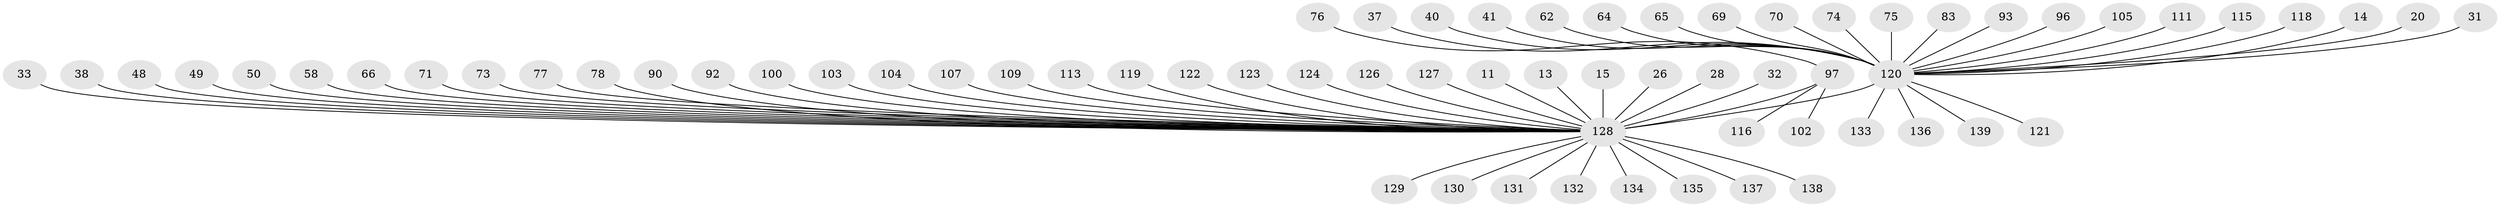 // original degree distribution, {8: 0.007194244604316547, 22: 0.007194244604316547, 15: 0.007194244604316547, 25: 0.007194244604316547, 1: 0.5755395683453237, 2: 0.2014388489208633, 10: 0.014388489208633094, 5: 0.04316546762589928, 33: 0.007194244604316547, 4: 0.04316546762589928, 9: 0.007194244604316547, 3: 0.07194244604316546, 6: 0.007194244604316547}
// Generated by graph-tools (version 1.1) at 2025/50/03/04/25 21:50:08]
// undirected, 69 vertices, 68 edges
graph export_dot {
graph [start="1"]
  node [color=gray90,style=filled];
  11;
  13;
  14;
  15;
  20;
  26;
  28;
  31;
  32;
  33;
  37;
  38;
  40;
  41;
  48;
  49;
  50;
  58;
  62;
  64;
  65;
  66;
  69;
  70;
  71;
  73;
  74;
  75;
  76;
  77 [super="+57"];
  78;
  83;
  90;
  92;
  93 [super="+53"];
  96;
  97 [super="+43+79+17+63"];
  100 [super="+36"];
  102;
  103;
  104;
  105;
  107 [super="+47"];
  109 [super="+55+87"];
  111;
  113;
  115;
  116 [super="+114"];
  118;
  119 [super="+7"];
  120 [super="+59+94+112+5"];
  121;
  122 [super="+106"];
  123;
  124;
  126;
  127;
  128 [super="+10"];
  129 [super="+117"];
  130 [super="+81+86"];
  131;
  132 [super="+125"];
  133 [super="+80"];
  134;
  135;
  136;
  137;
  138 [super="+98"];
  139;
  11 -- 128;
  13 -- 128;
  14 -- 120;
  15 -- 128;
  20 -- 120;
  26 -- 128;
  28 -- 128 [weight=2];
  31 -- 120;
  32 -- 128;
  33 -- 128;
  37 -- 120;
  38 -- 128;
  40 -- 120;
  41 -- 120;
  48 -- 128 [weight=2];
  49 -- 128;
  50 -- 128;
  58 -- 128;
  62 -- 120;
  64 -- 120;
  65 -- 120;
  66 -- 128;
  69 -- 120;
  70 -- 120;
  71 -- 128;
  73 -- 128;
  74 -- 120;
  75 -- 120;
  76 -- 97;
  77 -- 128 [weight=2];
  78 -- 128 [weight=2];
  83 -- 120;
  90 -- 128;
  92 -- 128;
  93 -- 120;
  96 -- 120;
  97 -- 116;
  97 -- 102;
  97 -- 128 [weight=6];
  100 -- 128;
  103 -- 128;
  104 -- 128;
  105 -- 120;
  107 -- 128;
  109 -- 128;
  111 -- 120;
  113 -- 128;
  115 -- 120;
  118 -- 120;
  119 -- 128;
  120 -- 133;
  120 -- 136;
  120 -- 139;
  120 -- 121;
  120 -- 128 [weight=21];
  122 -- 128 [weight=2];
  123 -- 128;
  124 -- 128;
  126 -- 128;
  127 -- 128;
  128 -- 129;
  128 -- 130;
  128 -- 131;
  128 -- 132 [weight=2];
  128 -- 134;
  128 -- 135;
  128 -- 137;
  128 -- 138 [weight=2];
}
